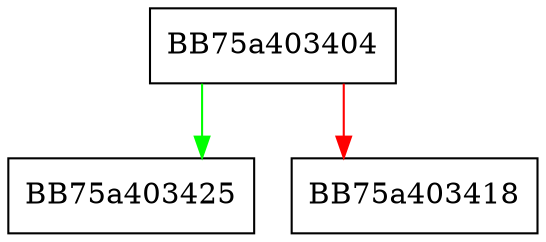 digraph _Check_max_size {
  node [shape="box"];
  graph [splines=ortho];
  BB75a403404 -> BB75a403425 [color="green"];
  BB75a403404 -> BB75a403418 [color="red"];
}